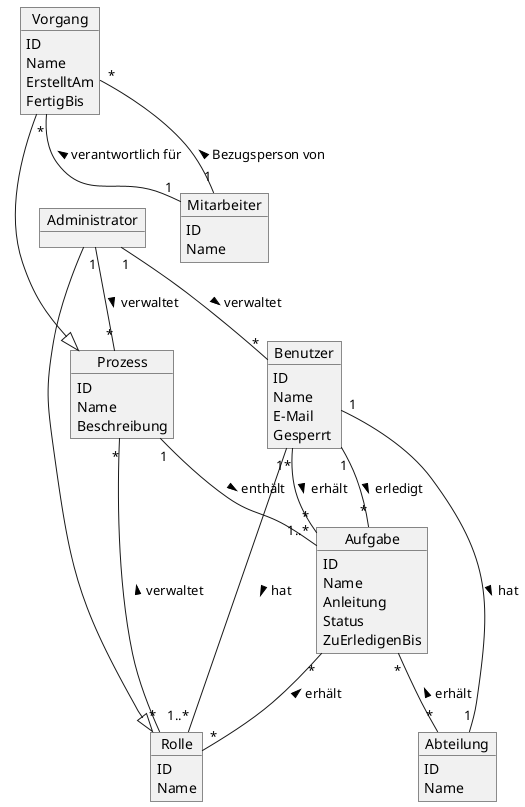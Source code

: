 @startuml
    object Rolle
        Rolle : ID
        Rolle : Name

    object Benutzer
        Benutzer : ID
        Benutzer : Name
        Benutzer : E-Mail
        Benutzer : Gesperrt

    object Administrator

    object Mitarbeiter
        Mitarbeiter : ID
        Mitarbeiter : Name


    object Prozess
        Prozess : ID
        Prozess : Name
        Prozess : Beschreibung



    object Vorgang
        Vorgang : ID
        Vorgang : Name
        Vorgang : ErstelltAm
        Vorgang : FertigBis


    object Aufgabe
        Aufgabe : ID
        Aufgabe : Name
        Aufgabe : Anleitung
        Aufgabe : Status
        Aufgabe : ZuErledigenBis


    object Abteilung
        Abteilung : ID
        Abteilung : Name

    Benutzer "1" -- "1..*" Rolle : > hat
    Benutzer "1" -- "1" Abteilung : > hat
    Benutzer "1" -- "*" Aufgabe : > erledigt
      
    Administrator ---|> Rolle
    Administrator "1" -- "*" Prozess : > verwaltet
    Administrator "1" -- "*" Benutzer : > verwaltet

    Prozess "*" -- "*" Rolle : < verwaltet
    Prozess "1" -- "1..*" Aufgabe : > enthält
      
    Vorgang "*" -- "1" Mitarbeiter :< verantwortlich für
    Vorgang "*" -- "1" Mitarbeiter :< Bezugsperson von
    Vorgang ---|> Prozess

    Aufgabe "*" -- "*" Benutzer : < erhält
    Aufgabe "*" -- "*" Rolle : < erhält
    Aufgabe "*" -- "*" Abteilung : < erhält
@enduml
